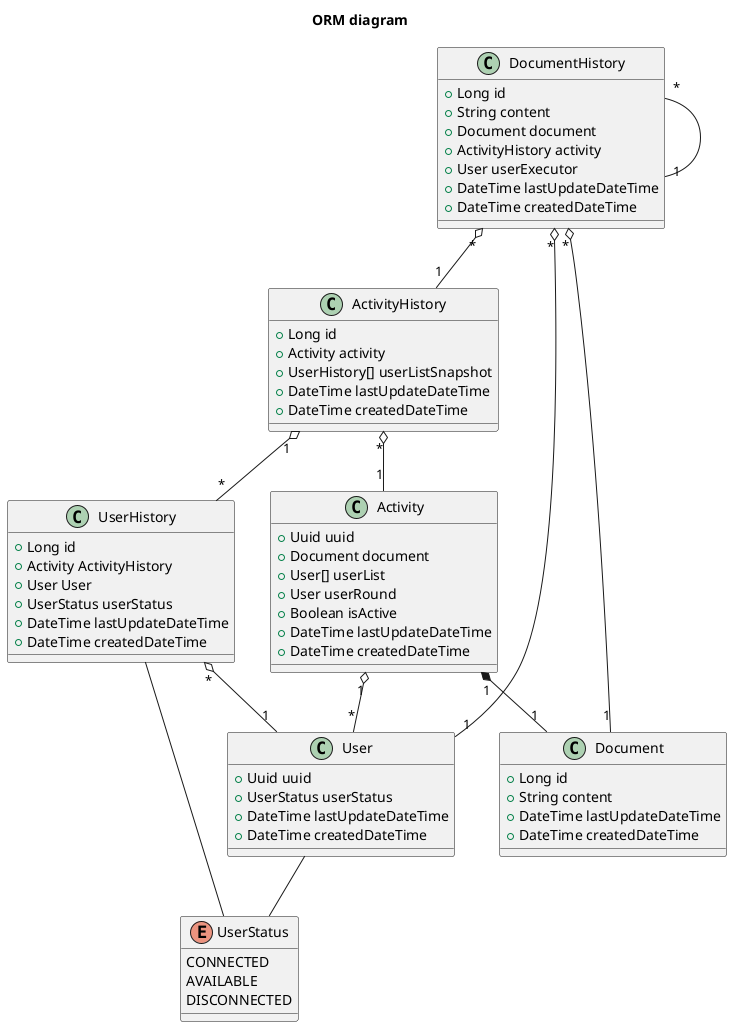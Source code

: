 @startuml ORM
  title "ORM diagram"
  ' ------ CLASS DECLARATION ------
  class Activity {
    +Uuid uuid
    +Document document
    +User[] userList
    +User userRound
    +Boolean isActive
    +DateTime lastUpdateDateTime
    +DateTime createdDateTime
  }

  class Document {
    +Long id
    +String content
    +DateTime lastUpdateDateTime
    +DateTime createdDateTime
  }

  class DocumentHistory {
    +Long id
    +String content
    +Document document
    +ActivityHistory activity
    +User userExecutor
    +DateTime lastUpdateDateTime
    +DateTime createdDateTime
  }

  class ActivityHistory {
    +Long id
    +Activity activity
    +UserHistory[] userListSnapshot
    +DateTime lastUpdateDateTime
    +DateTime createdDateTime
  }

  class UserHistory {
    +Long id
    +Activity ActivityHistory
    +User User
    +UserStatus userStatus
    +DateTime lastUpdateDateTime
    +DateTime createdDateTime
  }

  class User {
    +Uuid uuid
    +UserStatus userStatus
    +DateTime lastUpdateDateTime
    +DateTime createdDateTime
  }

  enum UserStatus {
    CONNECTED
    AVAILABLE
    DISCONNECTED
  }
  ' ------ END CLASS DECLARATION ------
  ' -----------------------------------
  ' ------ RELATION DECLARATIONS ------
  User -- UserStatus

  Activity "1" o-- "*"User
  Activity "1" *-- "1" Document

  ActivityHistory "*" o-- "1" Activity
  ActivityHistory "1" o-- "*" UserHistory

  DocumentHistory "*" o-- "1" Document
  DocumentHistory "*" o-- "1" User
  DocumentHistory "*" o-- "1" ActivityHistory
  DocumentHistory "*" O-- "1" DocumentHistory

  UserHistory "*" o-- "1" User
  UserHistory -- UserStatus

  ' ------ END RELATION DECLARATIONS ------
@enduml